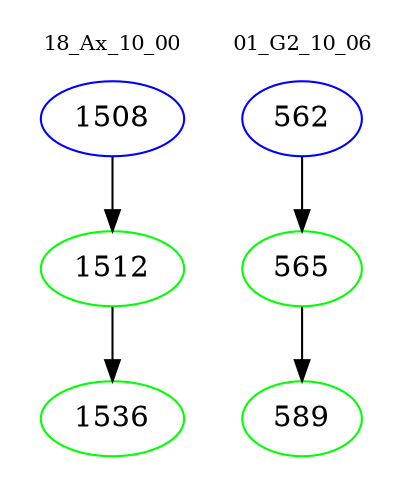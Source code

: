 digraph{
subgraph cluster_0 {
color = white
label = "18_Ax_10_00";
fontsize=10;
T0_1508 [label="1508", color="blue"]
T0_1508 -> T0_1512 [color="black"]
T0_1512 [label="1512", color="green"]
T0_1512 -> T0_1536 [color="black"]
T0_1536 [label="1536", color="green"]
}
subgraph cluster_1 {
color = white
label = "01_G2_10_06";
fontsize=10;
T1_562 [label="562", color="blue"]
T1_562 -> T1_565 [color="black"]
T1_565 [label="565", color="green"]
T1_565 -> T1_589 [color="black"]
T1_589 [label="589", color="green"]
}
}
